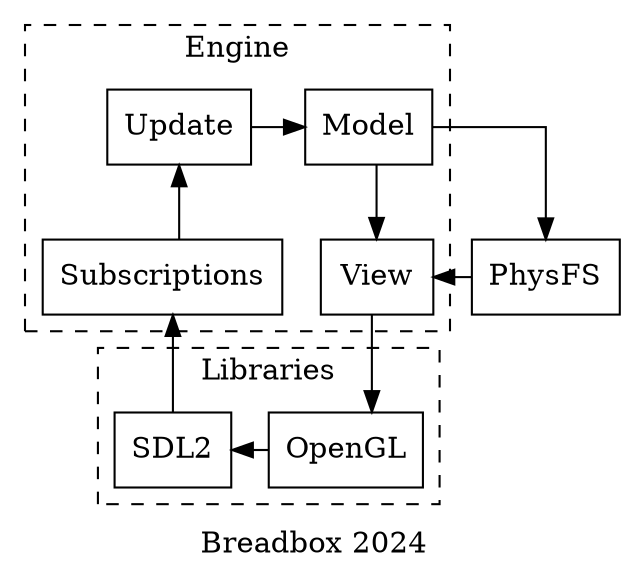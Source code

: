 digraph {
    graph [splines=ortho]
    node [shape=box]

    label="Breadbox 2024"

    subgraph cluster_engine {
        label="Engine"
        style=dashed

        model [label="Model"]
        subscriptions [label="Subscriptions"]
        update [label="Update"]
        view [label="View"]

        {rank=same; update model}
        {rank=same; subscriptions view}

        subscriptions -> update -> model -> view
    }
    
    subgraph cluster_libraries {
        label="Libraries"
        style=dashed

        opengl [label="OpenGL"]
        physfs [label="PhysFS"]
        sdl2 [label="SDL2"]

        {rank=same; opengl sdl2}

        opengl -> sdl2
    }

    {rank=same; physfs}

    model -> physfs -> view

    sdl2 -> subscriptions

    view -> opengl
}